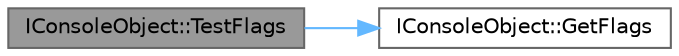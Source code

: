 digraph "IConsoleObject::TestFlags"
{
 // INTERACTIVE_SVG=YES
 // LATEX_PDF_SIZE
  bgcolor="transparent";
  edge [fontname=Helvetica,fontsize=10,labelfontname=Helvetica,labelfontsize=10];
  node [fontname=Helvetica,fontsize=10,shape=box,height=0.2,width=0.4];
  rankdir="LR";
  Node1 [id="Node000001",label="IConsoleObject::TestFlags",height=0.2,width=0.4,color="gray40", fillcolor="grey60", style="filled", fontcolor="black",tooltip="Test is any of the specified flags is set in the internal state."];
  Node1 -> Node2 [id="edge1_Node000001_Node000002",color="steelblue1",style="solid",tooltip=" "];
  Node2 [id="Node000002",label="IConsoleObject::GetFlags",height=0.2,width=0.4,color="grey40", fillcolor="white", style="filled",URL="$d7/d0d/classIConsoleObject.html#ad9b57d5bdbb1a634aac856288698352b",tooltip="Get the internal state of the flags."];
}
